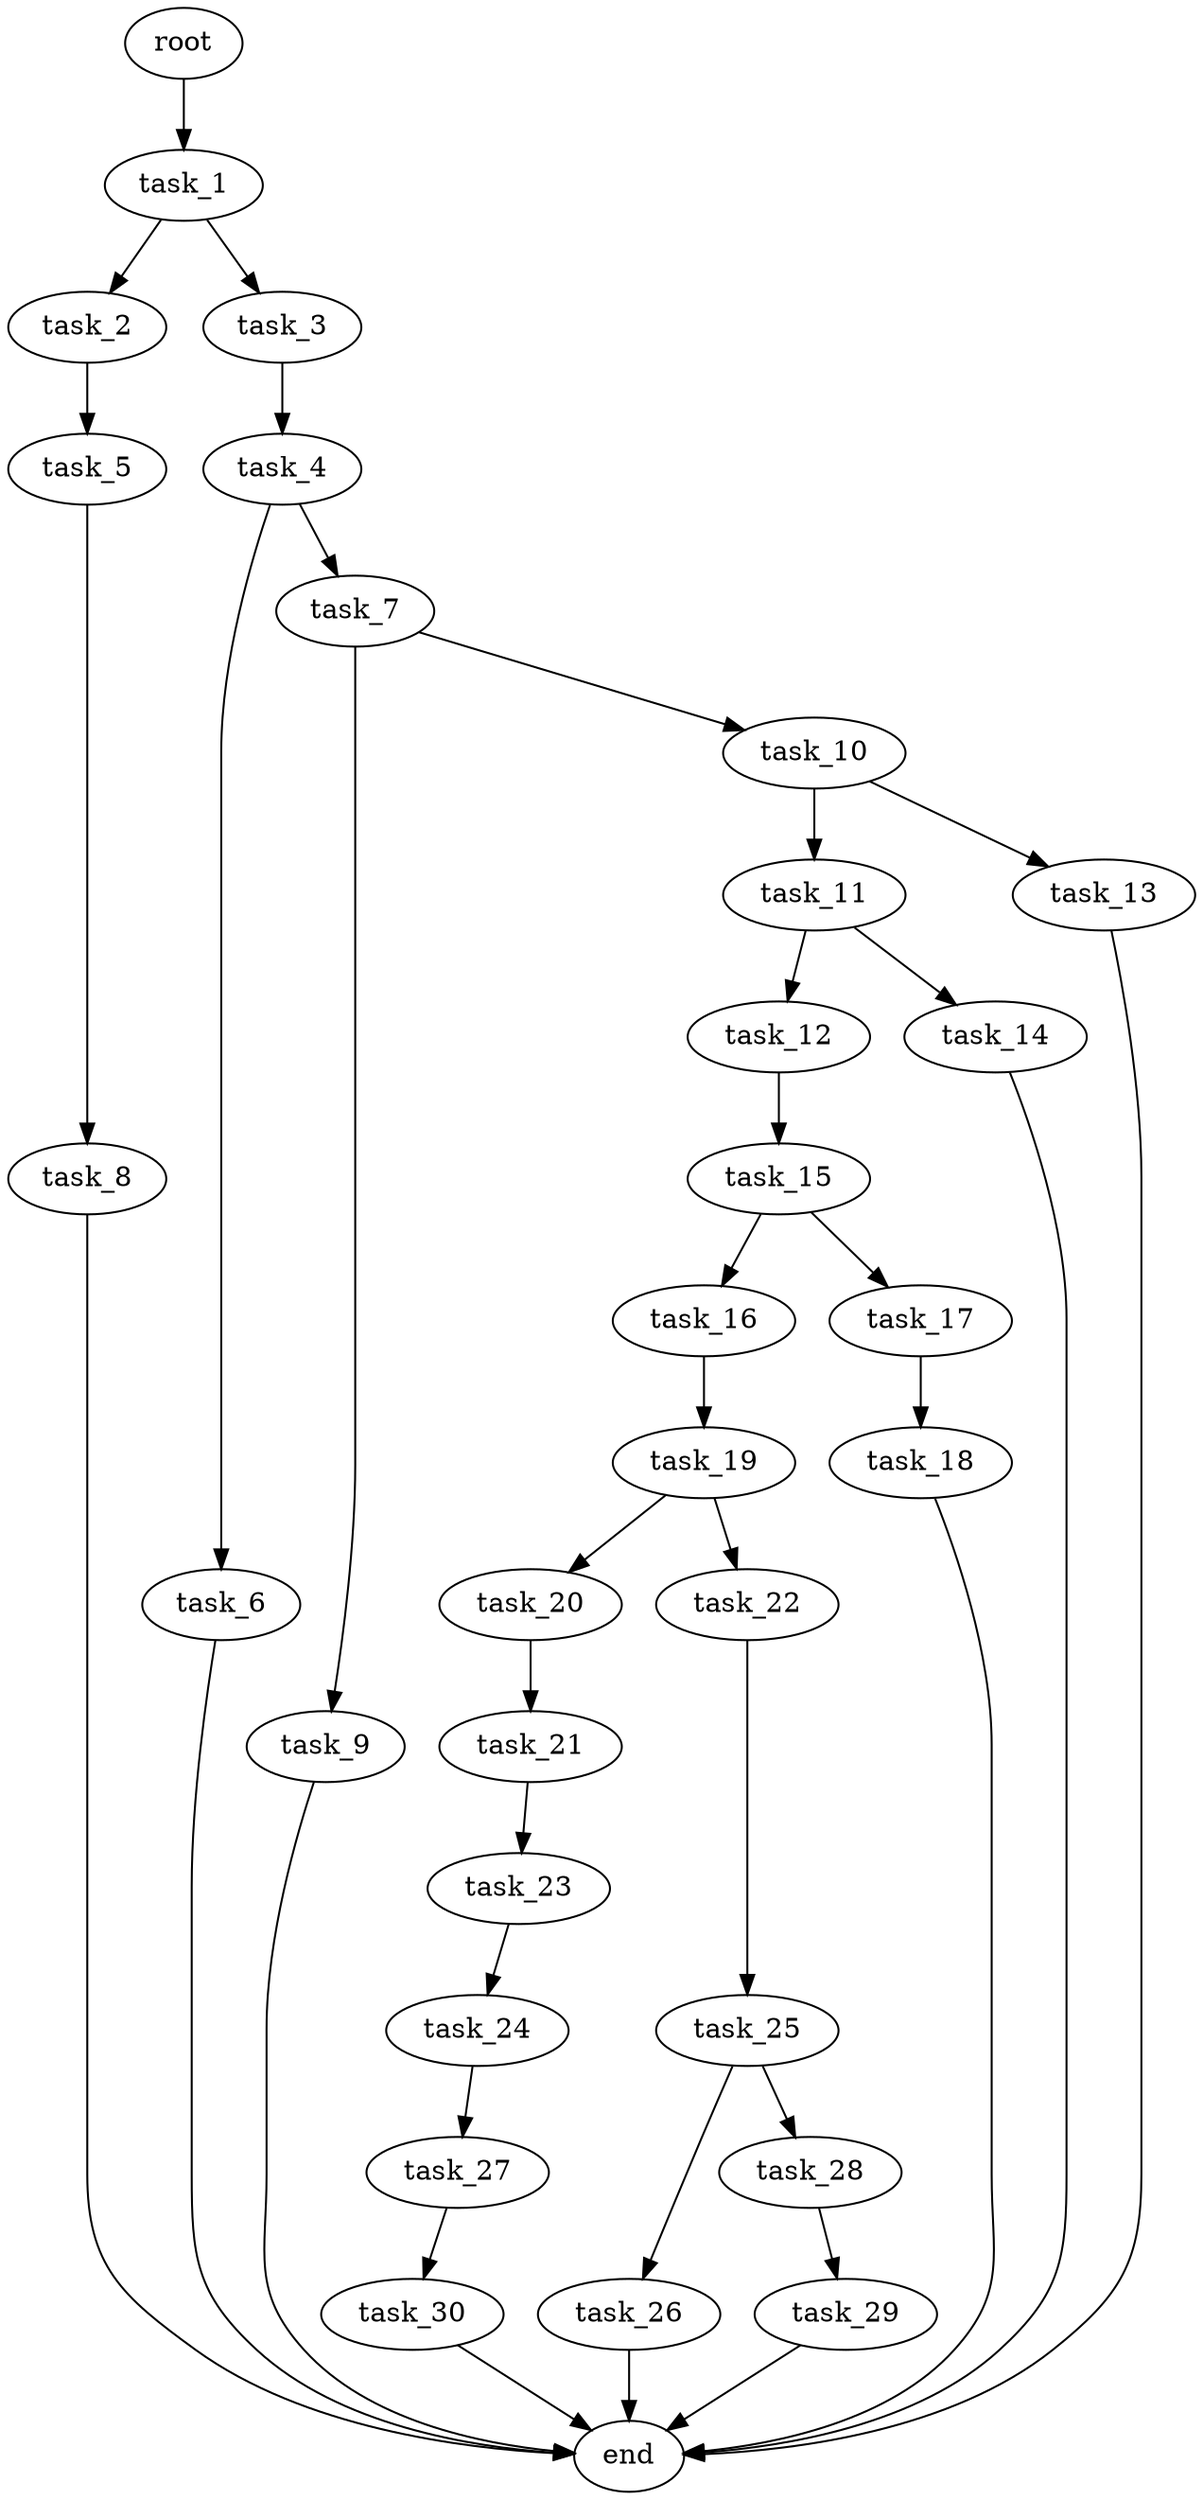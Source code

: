 digraph G {
  root [size="0.000000e+00"];
  task_1 [size="5.173254e+09"];
  task_2 [size="4.374578e+09"];
  task_3 [size="9.966797e+08"];
  task_4 [size="8.011919e+09"];
  task_5 [size="5.043066e+09"];
  task_6 [size="6.314779e+09"];
  task_7 [size="7.843029e+09"];
  task_8 [size="8.430464e+09"];
  task_9 [size="6.273556e+09"];
  task_10 [size="2.603041e+09"];
  task_11 [size="5.529502e+09"];
  task_12 [size="9.487054e+09"];
  task_13 [size="2.038422e+09"];
  task_14 [size="9.335608e+08"];
  task_15 [size="4.374773e+09"];
  task_16 [size="6.289312e+09"];
  task_17 [size="5.933289e+09"];
  task_18 [size="2.791555e+08"];
  task_19 [size="7.076052e+09"];
  task_20 [size="9.206023e+09"];
  task_21 [size="7.886463e+08"];
  task_22 [size="3.824666e+09"];
  task_23 [size="7.423654e+09"];
  task_24 [size="1.306350e+09"];
  task_25 [size="4.537609e+09"];
  task_26 [size="6.315386e+09"];
  task_27 [size="3.581855e+09"];
  task_28 [size="2.397979e+09"];
  task_29 [size="8.979194e+09"];
  task_30 [size="2.969928e+09"];
  end [size="0.000000e+00"];

  root -> task_1 [size="1.000000e-12"];
  task_1 -> task_2 [size="4.374578e+08"];
  task_1 -> task_3 [size="9.966797e+07"];
  task_2 -> task_5 [size="5.043066e+08"];
  task_3 -> task_4 [size="8.011919e+08"];
  task_4 -> task_6 [size="6.314779e+08"];
  task_4 -> task_7 [size="7.843029e+08"];
  task_5 -> task_8 [size="8.430464e+08"];
  task_6 -> end [size="1.000000e-12"];
  task_7 -> task_9 [size="6.273556e+08"];
  task_7 -> task_10 [size="2.603041e+08"];
  task_8 -> end [size="1.000000e-12"];
  task_9 -> end [size="1.000000e-12"];
  task_10 -> task_11 [size="5.529502e+08"];
  task_10 -> task_13 [size="2.038422e+08"];
  task_11 -> task_12 [size="9.487054e+08"];
  task_11 -> task_14 [size="9.335608e+07"];
  task_12 -> task_15 [size="4.374773e+08"];
  task_13 -> end [size="1.000000e-12"];
  task_14 -> end [size="1.000000e-12"];
  task_15 -> task_16 [size="6.289312e+08"];
  task_15 -> task_17 [size="5.933289e+08"];
  task_16 -> task_19 [size="7.076052e+08"];
  task_17 -> task_18 [size="2.791555e+07"];
  task_18 -> end [size="1.000000e-12"];
  task_19 -> task_20 [size="9.206023e+08"];
  task_19 -> task_22 [size="3.824666e+08"];
  task_20 -> task_21 [size="7.886463e+07"];
  task_21 -> task_23 [size="7.423654e+08"];
  task_22 -> task_25 [size="4.537609e+08"];
  task_23 -> task_24 [size="1.306350e+08"];
  task_24 -> task_27 [size="3.581855e+08"];
  task_25 -> task_26 [size="6.315386e+08"];
  task_25 -> task_28 [size="2.397979e+08"];
  task_26 -> end [size="1.000000e-12"];
  task_27 -> task_30 [size="2.969928e+08"];
  task_28 -> task_29 [size="8.979194e+08"];
  task_29 -> end [size="1.000000e-12"];
  task_30 -> end [size="1.000000e-12"];
}
